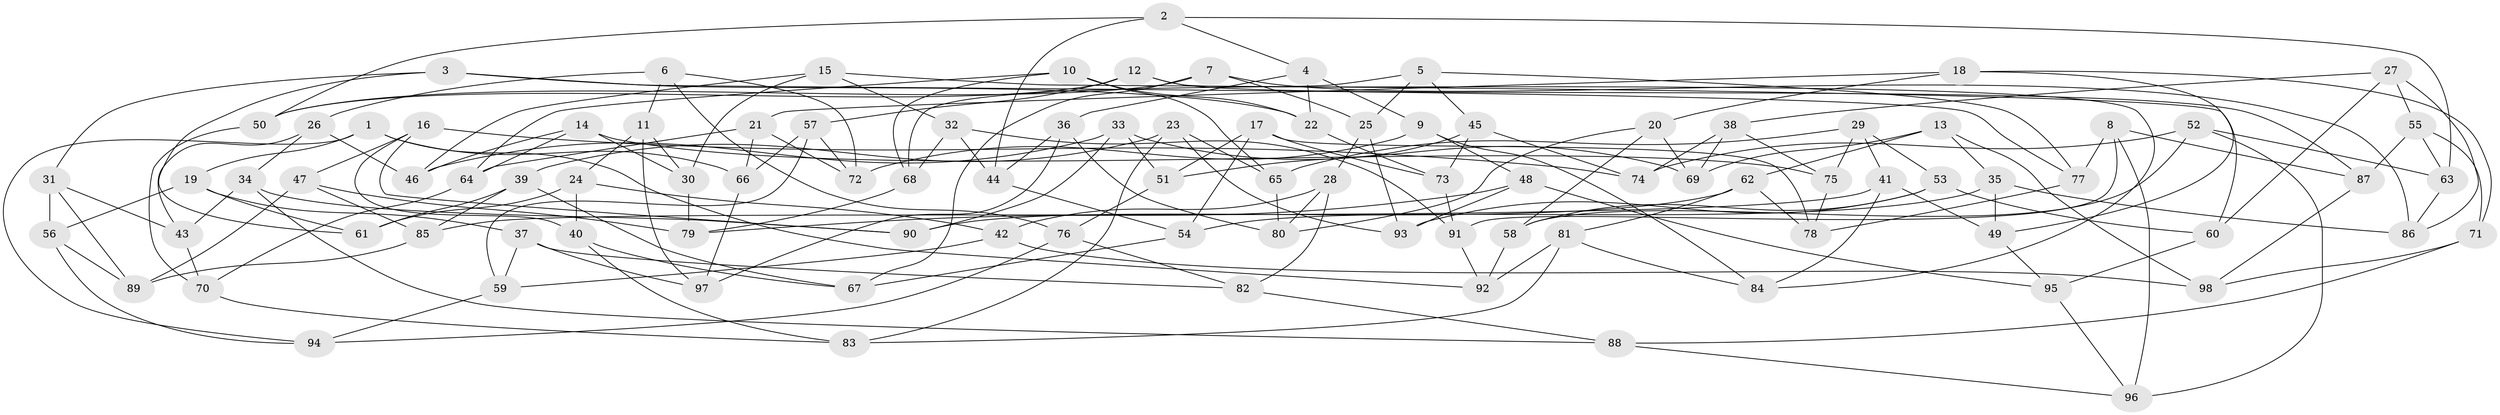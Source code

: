 // coarse degree distribution, {6: 0.5081967213114754, 4: 0.3770491803278688, 5: 0.09836065573770492, 2: 0.01639344262295082}
// Generated by graph-tools (version 1.1) at 2025/24/03/03/25 07:24:31]
// undirected, 98 vertices, 196 edges
graph export_dot {
graph [start="1"]
  node [color=gray90,style=filled];
  1;
  2;
  3;
  4;
  5;
  6;
  7;
  8;
  9;
  10;
  11;
  12;
  13;
  14;
  15;
  16;
  17;
  18;
  19;
  20;
  21;
  22;
  23;
  24;
  25;
  26;
  27;
  28;
  29;
  30;
  31;
  32;
  33;
  34;
  35;
  36;
  37;
  38;
  39;
  40;
  41;
  42;
  43;
  44;
  45;
  46;
  47;
  48;
  49;
  50;
  51;
  52;
  53;
  54;
  55;
  56;
  57;
  58;
  59;
  60;
  61;
  62;
  63;
  64;
  65;
  66;
  67;
  68;
  69;
  70;
  71;
  72;
  73;
  74;
  75;
  76;
  77;
  78;
  79;
  80;
  81;
  82;
  83;
  84;
  85;
  86;
  87;
  88;
  89;
  90;
  91;
  92;
  93;
  94;
  95;
  96;
  97;
  98;
  1 -- 94;
  1 -- 92;
  1 -- 19;
  1 -- 66;
  2 -- 50;
  2 -- 63;
  2 -- 44;
  2 -- 4;
  3 -- 61;
  3 -- 22;
  3 -- 77;
  3 -- 31;
  4 -- 36;
  4 -- 9;
  4 -- 22;
  5 -- 45;
  5 -- 68;
  5 -- 77;
  5 -- 25;
  6 -- 11;
  6 -- 76;
  6 -- 72;
  6 -- 26;
  7 -- 25;
  7 -- 67;
  7 -- 86;
  7 -- 50;
  8 -- 77;
  8 -- 91;
  8 -- 87;
  8 -- 96;
  9 -- 72;
  9 -- 84;
  9 -- 48;
  10 -- 64;
  10 -- 68;
  10 -- 65;
  10 -- 22;
  11 -- 30;
  11 -- 24;
  11 -- 97;
  12 -- 87;
  12 -- 50;
  12 -- 57;
  12 -- 84;
  13 -- 98;
  13 -- 35;
  13 -- 69;
  13 -- 62;
  14 -- 64;
  14 -- 30;
  14 -- 46;
  14 -- 75;
  15 -- 60;
  15 -- 46;
  15 -- 30;
  15 -- 32;
  16 -- 40;
  16 -- 47;
  16 -- 90;
  16 -- 74;
  17 -- 51;
  17 -- 78;
  17 -- 73;
  17 -- 54;
  18 -- 20;
  18 -- 49;
  18 -- 21;
  18 -- 71;
  19 -- 56;
  19 -- 37;
  19 -- 61;
  20 -- 80;
  20 -- 58;
  20 -- 69;
  21 -- 66;
  21 -- 72;
  21 -- 64;
  22 -- 73;
  23 -- 39;
  23 -- 93;
  23 -- 83;
  23 -- 65;
  24 -- 42;
  24 -- 40;
  24 -- 61;
  25 -- 93;
  25 -- 28;
  26 -- 43;
  26 -- 46;
  26 -- 34;
  27 -- 55;
  27 -- 86;
  27 -- 38;
  27 -- 60;
  28 -- 82;
  28 -- 42;
  28 -- 80;
  29 -- 53;
  29 -- 65;
  29 -- 41;
  29 -- 75;
  30 -- 79;
  31 -- 89;
  31 -- 43;
  31 -- 56;
  32 -- 44;
  32 -- 68;
  32 -- 91;
  33 -- 69;
  33 -- 46;
  33 -- 51;
  33 -- 90;
  34 -- 88;
  34 -- 90;
  34 -- 43;
  35 -- 54;
  35 -- 86;
  35 -- 49;
  36 -- 44;
  36 -- 97;
  36 -- 80;
  37 -- 59;
  37 -- 82;
  37 -- 97;
  38 -- 74;
  38 -- 69;
  38 -- 75;
  39 -- 67;
  39 -- 61;
  39 -- 85;
  40 -- 67;
  40 -- 83;
  41 -- 85;
  41 -- 49;
  41 -- 84;
  42 -- 59;
  42 -- 98;
  43 -- 70;
  44 -- 54;
  45 -- 74;
  45 -- 73;
  45 -- 51;
  47 -- 79;
  47 -- 85;
  47 -- 89;
  48 -- 95;
  48 -- 93;
  48 -- 79;
  49 -- 95;
  50 -- 70;
  51 -- 76;
  52 -- 96;
  52 -- 63;
  52 -- 58;
  52 -- 74;
  53 -- 60;
  53 -- 58;
  53 -- 93;
  54 -- 67;
  55 -- 87;
  55 -- 63;
  55 -- 71;
  56 -- 94;
  56 -- 89;
  57 -- 66;
  57 -- 59;
  57 -- 72;
  58 -- 92;
  59 -- 94;
  60 -- 95;
  62 -- 81;
  62 -- 78;
  62 -- 90;
  63 -- 86;
  64 -- 70;
  65 -- 80;
  66 -- 97;
  68 -- 79;
  70 -- 83;
  71 -- 98;
  71 -- 88;
  73 -- 91;
  75 -- 78;
  76 -- 82;
  76 -- 94;
  77 -- 78;
  81 -- 83;
  81 -- 92;
  81 -- 84;
  82 -- 88;
  85 -- 89;
  87 -- 98;
  88 -- 96;
  91 -- 92;
  95 -- 96;
}
